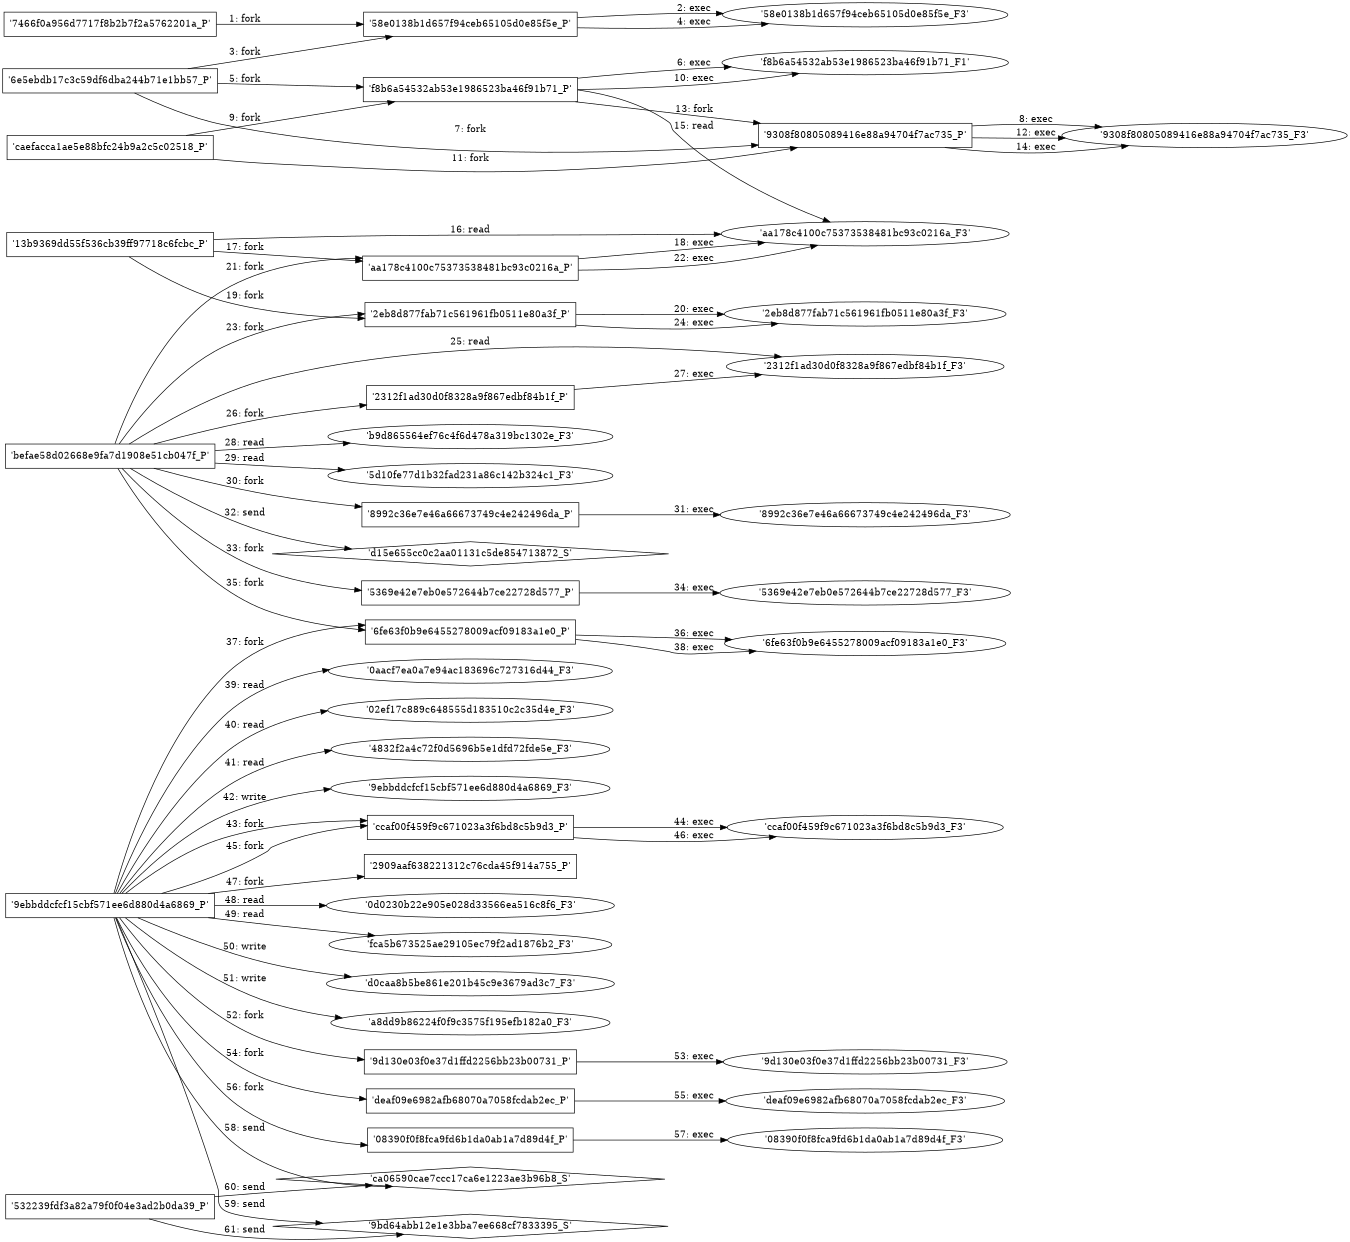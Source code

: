 digraph "D:\Learning\Paper\apt\基于CTI的攻击预警\Dataset\攻击图\ASGfromALLCTI\Kasablanka Group's LodaRAT improves espionage capabilities on Android and Windows.dot" {
rankdir="LR"
size="9"
fixedsize="false"
splines="true"
nodesep=0.3
ranksep=0
fontsize=10
overlap="scalexy"
engine= "neato"
	"'7466f0a956d7717f8b2b7f2a5762201a_P'" [node_type=Process shape=box]
	"'58e0138b1d657f94ceb65105d0e85f5e_P'" [node_type=Process shape=box]
	"'7466f0a956d7717f8b2b7f2a5762201a_P'" -> "'58e0138b1d657f94ceb65105d0e85f5e_P'" [label="1: fork"]
	"'58e0138b1d657f94ceb65105d0e85f5e_P'" [node_type=Process shape=box]
	"'58e0138b1d657f94ceb65105d0e85f5e_F3'" [node_type=File shape=ellipse]
	"'58e0138b1d657f94ceb65105d0e85f5e_P'" -> "'58e0138b1d657f94ceb65105d0e85f5e_F3'" [label="2: exec"]
	"'6e5ebdb17c3c59df6dba244b71e1bb57_P'" [node_type=Process shape=box]
	"'58e0138b1d657f94ceb65105d0e85f5e_P'" [node_type=Process shape=box]
	"'6e5ebdb17c3c59df6dba244b71e1bb57_P'" -> "'58e0138b1d657f94ceb65105d0e85f5e_P'" [label="3: fork"]
	"'58e0138b1d657f94ceb65105d0e85f5e_P'" [node_type=Process shape=box]
	"'58e0138b1d657f94ceb65105d0e85f5e_F3'" [node_type=File shape=ellipse]
	"'58e0138b1d657f94ceb65105d0e85f5e_P'" -> "'58e0138b1d657f94ceb65105d0e85f5e_F3'" [label="4: exec"]
	"'6e5ebdb17c3c59df6dba244b71e1bb57_P'" [node_type=Process shape=box]
	"'f8b6a54532ab53e1986523ba46f91b71_P'" [node_type=Process shape=box]
	"'6e5ebdb17c3c59df6dba244b71e1bb57_P'" -> "'f8b6a54532ab53e1986523ba46f91b71_P'" [label="5: fork"]
	"'f8b6a54532ab53e1986523ba46f91b71_P'" [node_type=Process shape=box]
	"'f8b6a54532ab53e1986523ba46f91b71_F1'" [node_type=File shape=ellipse]
	"'f8b6a54532ab53e1986523ba46f91b71_P'" -> "'f8b6a54532ab53e1986523ba46f91b71_F1'" [label="6: exec"]
	"'6e5ebdb17c3c59df6dba244b71e1bb57_P'" [node_type=Process shape=box]
	"'9308f80805089416e88a94704f7ac735_P'" [node_type=Process shape=box]
	"'6e5ebdb17c3c59df6dba244b71e1bb57_P'" -> "'9308f80805089416e88a94704f7ac735_P'" [label="7: fork"]
	"'9308f80805089416e88a94704f7ac735_P'" [node_type=Process shape=box]
	"'9308f80805089416e88a94704f7ac735_F3'" [node_type=File shape=ellipse]
	"'9308f80805089416e88a94704f7ac735_P'" -> "'9308f80805089416e88a94704f7ac735_F3'" [label="8: exec"]
	"'caefacca1ae5e88bfc24b9a2c5c02518_P'" [node_type=Process shape=box]
	"'f8b6a54532ab53e1986523ba46f91b71_P'" [node_type=Process shape=box]
	"'caefacca1ae5e88bfc24b9a2c5c02518_P'" -> "'f8b6a54532ab53e1986523ba46f91b71_P'" [label="9: fork"]
	"'f8b6a54532ab53e1986523ba46f91b71_P'" [node_type=Process shape=box]
	"'f8b6a54532ab53e1986523ba46f91b71_F1'" [node_type=File shape=ellipse]
	"'f8b6a54532ab53e1986523ba46f91b71_P'" -> "'f8b6a54532ab53e1986523ba46f91b71_F1'" [label="10: exec"]
	"'caefacca1ae5e88bfc24b9a2c5c02518_P'" [node_type=Process shape=box]
	"'9308f80805089416e88a94704f7ac735_P'" [node_type=Process shape=box]
	"'caefacca1ae5e88bfc24b9a2c5c02518_P'" -> "'9308f80805089416e88a94704f7ac735_P'" [label="11: fork"]
	"'9308f80805089416e88a94704f7ac735_P'" [node_type=Process shape=box]
	"'9308f80805089416e88a94704f7ac735_F3'" [node_type=File shape=ellipse]
	"'9308f80805089416e88a94704f7ac735_P'" -> "'9308f80805089416e88a94704f7ac735_F3'" [label="12: exec"]
	"'f8b6a54532ab53e1986523ba46f91b71_P'" [node_type=Process shape=box]
	"'9308f80805089416e88a94704f7ac735_P'" [node_type=Process shape=box]
	"'f8b6a54532ab53e1986523ba46f91b71_P'" -> "'9308f80805089416e88a94704f7ac735_P'" [label="13: fork"]
	"'9308f80805089416e88a94704f7ac735_P'" [node_type=Process shape=box]
	"'9308f80805089416e88a94704f7ac735_F3'" [node_type=File shape=ellipse]
	"'9308f80805089416e88a94704f7ac735_P'" -> "'9308f80805089416e88a94704f7ac735_F3'" [label="14: exec"]
	"'aa178c4100c75373538481bc93c0216a_F3'" [node_type=file shape=ellipse]
	"'f8b6a54532ab53e1986523ba46f91b71_P'" [node_type=Process shape=box]
	"'f8b6a54532ab53e1986523ba46f91b71_P'" -> "'aa178c4100c75373538481bc93c0216a_F3'" [label="15: read"]
	"'aa178c4100c75373538481bc93c0216a_F3'" [node_type=file shape=ellipse]
	"'13b9369dd55f536cb39ff97718c6fcbc_P'" [node_type=Process shape=box]
	"'13b9369dd55f536cb39ff97718c6fcbc_P'" -> "'aa178c4100c75373538481bc93c0216a_F3'" [label="16: read"]
	"'13b9369dd55f536cb39ff97718c6fcbc_P'" [node_type=Process shape=box]
	"'aa178c4100c75373538481bc93c0216a_P'" [node_type=Process shape=box]
	"'13b9369dd55f536cb39ff97718c6fcbc_P'" -> "'aa178c4100c75373538481bc93c0216a_P'" [label="17: fork"]
	"'aa178c4100c75373538481bc93c0216a_P'" [node_type=Process shape=box]
	"'aa178c4100c75373538481bc93c0216a_F3'" [node_type=File shape=ellipse]
	"'aa178c4100c75373538481bc93c0216a_P'" -> "'aa178c4100c75373538481bc93c0216a_F3'" [label="18: exec"]
	"'13b9369dd55f536cb39ff97718c6fcbc_P'" [node_type=Process shape=box]
	"'2eb8d877fab71c561961fb0511e80a3f_P'" [node_type=Process shape=box]
	"'13b9369dd55f536cb39ff97718c6fcbc_P'" -> "'2eb8d877fab71c561961fb0511e80a3f_P'" [label="19: fork"]
	"'2eb8d877fab71c561961fb0511e80a3f_P'" [node_type=Process shape=box]
	"'2eb8d877fab71c561961fb0511e80a3f_F3'" [node_type=File shape=ellipse]
	"'2eb8d877fab71c561961fb0511e80a3f_P'" -> "'2eb8d877fab71c561961fb0511e80a3f_F3'" [label="20: exec"]
	"'befae58d02668e9fa7d1908e51cb047f_P'" [node_type=Process shape=box]
	"'aa178c4100c75373538481bc93c0216a_P'" [node_type=Process shape=box]
	"'befae58d02668e9fa7d1908e51cb047f_P'" -> "'aa178c4100c75373538481bc93c0216a_P'" [label="21: fork"]
	"'aa178c4100c75373538481bc93c0216a_P'" [node_type=Process shape=box]
	"'aa178c4100c75373538481bc93c0216a_F3'" [node_type=File shape=ellipse]
	"'aa178c4100c75373538481bc93c0216a_P'" -> "'aa178c4100c75373538481bc93c0216a_F3'" [label="22: exec"]
	"'befae58d02668e9fa7d1908e51cb047f_P'" [node_type=Process shape=box]
	"'2eb8d877fab71c561961fb0511e80a3f_P'" [node_type=Process shape=box]
	"'befae58d02668e9fa7d1908e51cb047f_P'" -> "'2eb8d877fab71c561961fb0511e80a3f_P'" [label="23: fork"]
	"'2eb8d877fab71c561961fb0511e80a3f_P'" [node_type=Process shape=box]
	"'2eb8d877fab71c561961fb0511e80a3f_F3'" [node_type=File shape=ellipse]
	"'2eb8d877fab71c561961fb0511e80a3f_P'" -> "'2eb8d877fab71c561961fb0511e80a3f_F3'" [label="24: exec"]
	"'2312f1ad30d0f8328a9f867edbf84b1f_F3'" [node_type=file shape=ellipse]
	"'befae58d02668e9fa7d1908e51cb047f_P'" [node_type=Process shape=box]
	"'befae58d02668e9fa7d1908e51cb047f_P'" -> "'2312f1ad30d0f8328a9f867edbf84b1f_F3'" [label="25: read"]
	"'befae58d02668e9fa7d1908e51cb047f_P'" [node_type=Process shape=box]
	"'2312f1ad30d0f8328a9f867edbf84b1f_P'" [node_type=Process shape=box]
	"'befae58d02668e9fa7d1908e51cb047f_P'" -> "'2312f1ad30d0f8328a9f867edbf84b1f_P'" [label="26: fork"]
	"'2312f1ad30d0f8328a9f867edbf84b1f_P'" [node_type=Process shape=box]
	"'2312f1ad30d0f8328a9f867edbf84b1f_F3'" [node_type=File shape=ellipse]
	"'2312f1ad30d0f8328a9f867edbf84b1f_P'" -> "'2312f1ad30d0f8328a9f867edbf84b1f_F3'" [label="27: exec"]
	"'b9d865564ef76c4f6d478a319bc1302e_F3'" [node_type=file shape=ellipse]
	"'befae58d02668e9fa7d1908e51cb047f_P'" [node_type=Process shape=box]
	"'befae58d02668e9fa7d1908e51cb047f_P'" -> "'b9d865564ef76c4f6d478a319bc1302e_F3'" [label="28: read"]
	"'5d10fe77d1b32fad231a86c142b324c1_F3'" [node_type=file shape=ellipse]
	"'befae58d02668e9fa7d1908e51cb047f_P'" [node_type=Process shape=box]
	"'befae58d02668e9fa7d1908e51cb047f_P'" -> "'5d10fe77d1b32fad231a86c142b324c1_F3'" [label="29: read"]
	"'befae58d02668e9fa7d1908e51cb047f_P'" [node_type=Process shape=box]
	"'8992c36e7e46a66673749c4e242496da_P'" [node_type=Process shape=box]
	"'befae58d02668e9fa7d1908e51cb047f_P'" -> "'8992c36e7e46a66673749c4e242496da_P'" [label="30: fork"]
	"'8992c36e7e46a66673749c4e242496da_P'" [node_type=Process shape=box]
	"'8992c36e7e46a66673749c4e242496da_F3'" [node_type=File shape=ellipse]
	"'8992c36e7e46a66673749c4e242496da_P'" -> "'8992c36e7e46a66673749c4e242496da_F3'" [label="31: exec"]
	"'d15e655cc0c2aa01131c5de854713872_S'" [node_type=Socket shape=diamond]
	"'befae58d02668e9fa7d1908e51cb047f_P'" [node_type=Process shape=box]
	"'befae58d02668e9fa7d1908e51cb047f_P'" -> "'d15e655cc0c2aa01131c5de854713872_S'" [label="32: send"]
	"'befae58d02668e9fa7d1908e51cb047f_P'" [node_type=Process shape=box]
	"'5369e42e7eb0e572644b7ce22728d577_P'" [node_type=Process shape=box]
	"'befae58d02668e9fa7d1908e51cb047f_P'" -> "'5369e42e7eb0e572644b7ce22728d577_P'" [label="33: fork"]
	"'5369e42e7eb0e572644b7ce22728d577_P'" [node_type=Process shape=box]
	"'5369e42e7eb0e572644b7ce22728d577_F3'" [node_type=File shape=ellipse]
	"'5369e42e7eb0e572644b7ce22728d577_P'" -> "'5369e42e7eb0e572644b7ce22728d577_F3'" [label="34: exec"]
	"'befae58d02668e9fa7d1908e51cb047f_P'" [node_type=Process shape=box]
	"'6fe63f0b9e6455278009acf09183a1e0_P'" [node_type=Process shape=box]
	"'befae58d02668e9fa7d1908e51cb047f_P'" -> "'6fe63f0b9e6455278009acf09183a1e0_P'" [label="35: fork"]
	"'6fe63f0b9e6455278009acf09183a1e0_P'" [node_type=Process shape=box]
	"'6fe63f0b9e6455278009acf09183a1e0_F3'" [node_type=File shape=ellipse]
	"'6fe63f0b9e6455278009acf09183a1e0_P'" -> "'6fe63f0b9e6455278009acf09183a1e0_F3'" [label="36: exec"]
	"'9ebbddcfcf15cbf571ee6d880d4a6869_P'" [node_type=Process shape=box]
	"'6fe63f0b9e6455278009acf09183a1e0_P'" [node_type=Process shape=box]
	"'9ebbddcfcf15cbf571ee6d880d4a6869_P'" -> "'6fe63f0b9e6455278009acf09183a1e0_P'" [label="37: fork"]
	"'6fe63f0b9e6455278009acf09183a1e0_P'" [node_type=Process shape=box]
	"'6fe63f0b9e6455278009acf09183a1e0_F3'" [node_type=File shape=ellipse]
	"'6fe63f0b9e6455278009acf09183a1e0_P'" -> "'6fe63f0b9e6455278009acf09183a1e0_F3'" [label="38: exec"]
	"'0aacf7ea0a7e94ac183696c727316d44_F3'" [node_type=file shape=ellipse]
	"'9ebbddcfcf15cbf571ee6d880d4a6869_P'" [node_type=Process shape=box]
	"'9ebbddcfcf15cbf571ee6d880d4a6869_P'" -> "'0aacf7ea0a7e94ac183696c727316d44_F3'" [label="39: read"]
	"'02ef17c889c648555d183510c2c35d4e_F3'" [node_type=file shape=ellipse]
	"'9ebbddcfcf15cbf571ee6d880d4a6869_P'" [node_type=Process shape=box]
	"'9ebbddcfcf15cbf571ee6d880d4a6869_P'" -> "'02ef17c889c648555d183510c2c35d4e_F3'" [label="40: read"]
	"'4832f2a4c72f0d5696b5e1dfd72fde5e_F3'" [node_type=file shape=ellipse]
	"'9ebbddcfcf15cbf571ee6d880d4a6869_P'" [node_type=Process shape=box]
	"'9ebbddcfcf15cbf571ee6d880d4a6869_P'" -> "'4832f2a4c72f0d5696b5e1dfd72fde5e_F3'" [label="41: read"]
	"'9ebbddcfcf15cbf571ee6d880d4a6869_F3'" [node_type=file shape=ellipse]
	"'9ebbddcfcf15cbf571ee6d880d4a6869_P'" [node_type=Process shape=box]
	"'9ebbddcfcf15cbf571ee6d880d4a6869_P'" -> "'9ebbddcfcf15cbf571ee6d880d4a6869_F3'" [label="42: write"]
	"'9ebbddcfcf15cbf571ee6d880d4a6869_P'" [node_type=Process shape=box]
	"'ccaf00f459f9c671023a3f6bd8c5b9d3_P'" [node_type=Process shape=box]
	"'9ebbddcfcf15cbf571ee6d880d4a6869_P'" -> "'ccaf00f459f9c671023a3f6bd8c5b9d3_P'" [label="43: fork"]
	"'ccaf00f459f9c671023a3f6bd8c5b9d3_P'" [node_type=Process shape=box]
	"'ccaf00f459f9c671023a3f6bd8c5b9d3_F3'" [node_type=File shape=ellipse]
	"'ccaf00f459f9c671023a3f6bd8c5b9d3_P'" -> "'ccaf00f459f9c671023a3f6bd8c5b9d3_F3'" [label="44: exec"]
	"'9ebbddcfcf15cbf571ee6d880d4a6869_P'" [node_type=Process shape=box]
	"'ccaf00f459f9c671023a3f6bd8c5b9d3_P'" [node_type=Process shape=box]
	"'9ebbddcfcf15cbf571ee6d880d4a6869_P'" -> "'ccaf00f459f9c671023a3f6bd8c5b9d3_P'" [label="45: fork"]
	"'ccaf00f459f9c671023a3f6bd8c5b9d3_P'" [node_type=Process shape=box]
	"'ccaf00f459f9c671023a3f6bd8c5b9d3_F3'" [node_type=File shape=ellipse]
	"'ccaf00f459f9c671023a3f6bd8c5b9d3_P'" -> "'ccaf00f459f9c671023a3f6bd8c5b9d3_F3'" [label="46: exec"]
	"'9ebbddcfcf15cbf571ee6d880d4a6869_P'" [node_type=Process shape=box]
	"'2909aaf638221312c76cda45f914a755_P'" [node_type=Process shape=box]
	"'9ebbddcfcf15cbf571ee6d880d4a6869_P'" -> "'2909aaf638221312c76cda45f914a755_P'" [label="47: fork"]
	"'0d0230b22e905e028d33566ea516c8f6_F3'" [node_type=file shape=ellipse]
	"'9ebbddcfcf15cbf571ee6d880d4a6869_P'" [node_type=Process shape=box]
	"'9ebbddcfcf15cbf571ee6d880d4a6869_P'" -> "'0d0230b22e905e028d33566ea516c8f6_F3'" [label="48: read"]
	"'fca5b673525ae29105ec79f2ad1876b2_F3'" [node_type=file shape=ellipse]
	"'9ebbddcfcf15cbf571ee6d880d4a6869_P'" [node_type=Process shape=box]
	"'9ebbddcfcf15cbf571ee6d880d4a6869_P'" -> "'fca5b673525ae29105ec79f2ad1876b2_F3'" [label="49: read"]
	"'d0caa8b5be861e201b45c9e3679ad3c7_F3'" [node_type=file shape=ellipse]
	"'9ebbddcfcf15cbf571ee6d880d4a6869_P'" [node_type=Process shape=box]
	"'9ebbddcfcf15cbf571ee6d880d4a6869_P'" -> "'d0caa8b5be861e201b45c9e3679ad3c7_F3'" [label="50: write"]
	"'a8dd9b86224f0f9c3575f195efb182a0_F3'" [node_type=file shape=ellipse]
	"'9ebbddcfcf15cbf571ee6d880d4a6869_P'" [node_type=Process shape=box]
	"'9ebbddcfcf15cbf571ee6d880d4a6869_P'" -> "'a8dd9b86224f0f9c3575f195efb182a0_F3'" [label="51: write"]
	"'9ebbddcfcf15cbf571ee6d880d4a6869_P'" [node_type=Process shape=box]
	"'9d130e03f0e37d1ffd2256bb23b00731_P'" [node_type=Process shape=box]
	"'9ebbddcfcf15cbf571ee6d880d4a6869_P'" -> "'9d130e03f0e37d1ffd2256bb23b00731_P'" [label="52: fork"]
	"'9d130e03f0e37d1ffd2256bb23b00731_P'" [node_type=Process shape=box]
	"'9d130e03f0e37d1ffd2256bb23b00731_F3'" [node_type=File shape=ellipse]
	"'9d130e03f0e37d1ffd2256bb23b00731_P'" -> "'9d130e03f0e37d1ffd2256bb23b00731_F3'" [label="53: exec"]
	"'9ebbddcfcf15cbf571ee6d880d4a6869_P'" [node_type=Process shape=box]
	"'deaf09e6982afb68070a7058fcdab2ec_P'" [node_type=Process shape=box]
	"'9ebbddcfcf15cbf571ee6d880d4a6869_P'" -> "'deaf09e6982afb68070a7058fcdab2ec_P'" [label="54: fork"]
	"'deaf09e6982afb68070a7058fcdab2ec_P'" [node_type=Process shape=box]
	"'deaf09e6982afb68070a7058fcdab2ec_F3'" [node_type=File shape=ellipse]
	"'deaf09e6982afb68070a7058fcdab2ec_P'" -> "'deaf09e6982afb68070a7058fcdab2ec_F3'" [label="55: exec"]
	"'9ebbddcfcf15cbf571ee6d880d4a6869_P'" [node_type=Process shape=box]
	"'08390f0f8fca9fd6b1da0ab1a7d89d4f_P'" [node_type=Process shape=box]
	"'9ebbddcfcf15cbf571ee6d880d4a6869_P'" -> "'08390f0f8fca9fd6b1da0ab1a7d89d4f_P'" [label="56: fork"]
	"'08390f0f8fca9fd6b1da0ab1a7d89d4f_P'" [node_type=Process shape=box]
	"'08390f0f8fca9fd6b1da0ab1a7d89d4f_F3'" [node_type=File shape=ellipse]
	"'08390f0f8fca9fd6b1da0ab1a7d89d4f_P'" -> "'08390f0f8fca9fd6b1da0ab1a7d89d4f_F3'" [label="57: exec"]
	"'ca06590cae7ccc17ca6e1223ae3b96b8_S'" [node_type=Socket shape=diamond]
	"'9ebbddcfcf15cbf571ee6d880d4a6869_P'" [node_type=Process shape=box]
	"'9ebbddcfcf15cbf571ee6d880d4a6869_P'" -> "'ca06590cae7ccc17ca6e1223ae3b96b8_S'" [label="58: send"]
	"'9bd64abb12e1e3bba7ee668cf7833395_S'" [node_type=Socket shape=diamond]
	"'9ebbddcfcf15cbf571ee6d880d4a6869_P'" [node_type=Process shape=box]
	"'9ebbddcfcf15cbf571ee6d880d4a6869_P'" -> "'9bd64abb12e1e3bba7ee668cf7833395_S'" [label="59: send"]
	"'ca06590cae7ccc17ca6e1223ae3b96b8_S'" [node_type=Socket shape=diamond]
	"'532239fdf3a82a79f0f04e3ad2b0da39_P'" [node_type=Process shape=box]
	"'532239fdf3a82a79f0f04e3ad2b0da39_P'" -> "'ca06590cae7ccc17ca6e1223ae3b96b8_S'" [label="60: send"]
	"'9bd64abb12e1e3bba7ee668cf7833395_S'" [node_type=Socket shape=diamond]
	"'532239fdf3a82a79f0f04e3ad2b0da39_P'" [node_type=Process shape=box]
	"'532239fdf3a82a79f0f04e3ad2b0da39_P'" -> "'9bd64abb12e1e3bba7ee668cf7833395_S'" [label="61: send"]
}
